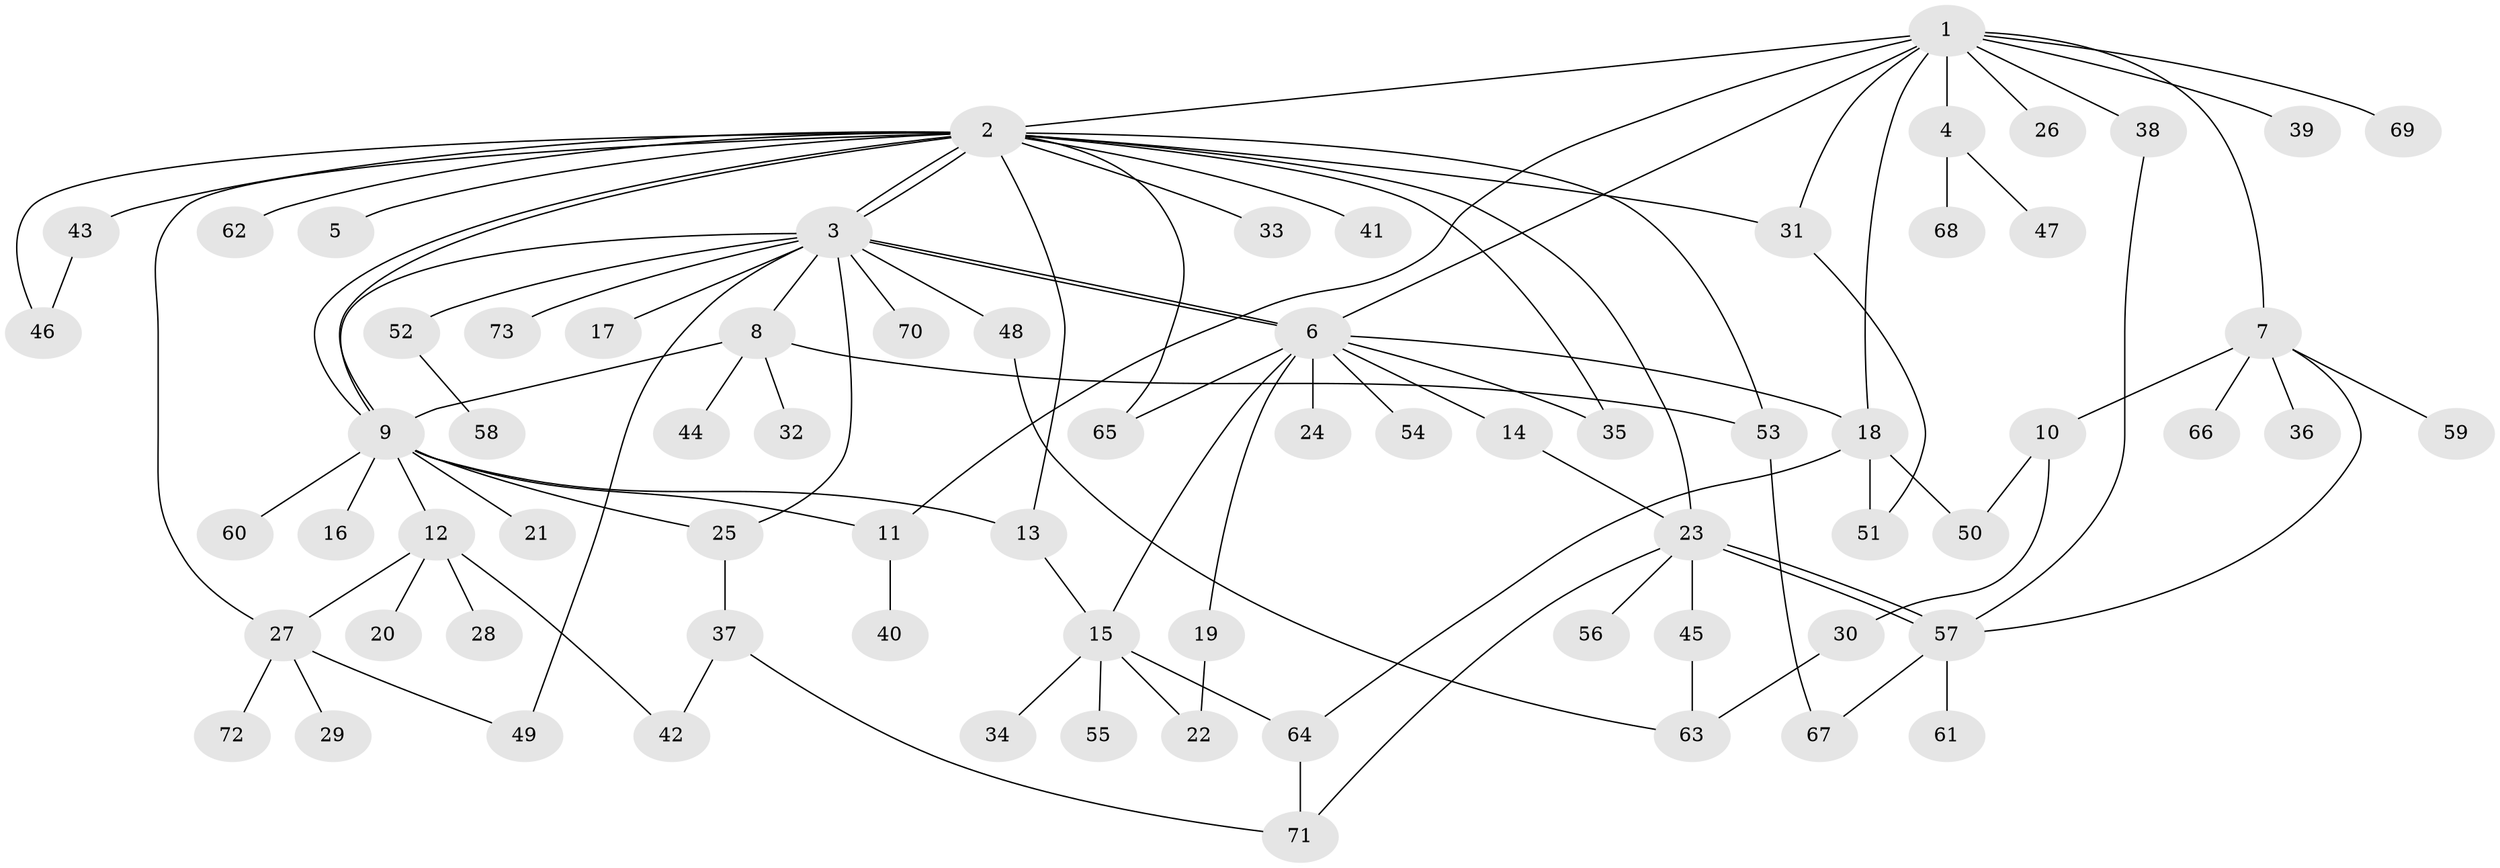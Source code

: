// Generated by graph-tools (version 1.1) at 2025/14/03/09/25 04:14:42]
// undirected, 73 vertices, 104 edges
graph export_dot {
graph [start="1"]
  node [color=gray90,style=filled];
  1;
  2;
  3;
  4;
  5;
  6;
  7;
  8;
  9;
  10;
  11;
  12;
  13;
  14;
  15;
  16;
  17;
  18;
  19;
  20;
  21;
  22;
  23;
  24;
  25;
  26;
  27;
  28;
  29;
  30;
  31;
  32;
  33;
  34;
  35;
  36;
  37;
  38;
  39;
  40;
  41;
  42;
  43;
  44;
  45;
  46;
  47;
  48;
  49;
  50;
  51;
  52;
  53;
  54;
  55;
  56;
  57;
  58;
  59;
  60;
  61;
  62;
  63;
  64;
  65;
  66;
  67;
  68;
  69;
  70;
  71;
  72;
  73;
  1 -- 2;
  1 -- 4;
  1 -- 6;
  1 -- 7;
  1 -- 11;
  1 -- 18;
  1 -- 26;
  1 -- 31;
  1 -- 38;
  1 -- 39;
  1 -- 69;
  2 -- 3;
  2 -- 3;
  2 -- 5;
  2 -- 9;
  2 -- 9;
  2 -- 13;
  2 -- 23;
  2 -- 27;
  2 -- 31;
  2 -- 33;
  2 -- 35;
  2 -- 41;
  2 -- 43;
  2 -- 46;
  2 -- 53;
  2 -- 62;
  2 -- 65;
  3 -- 6;
  3 -- 6;
  3 -- 8;
  3 -- 9;
  3 -- 17;
  3 -- 25;
  3 -- 48;
  3 -- 49;
  3 -- 52;
  3 -- 70;
  3 -- 73;
  4 -- 47;
  4 -- 68;
  6 -- 14;
  6 -- 15;
  6 -- 18;
  6 -- 19;
  6 -- 24;
  6 -- 35;
  6 -- 54;
  6 -- 65;
  7 -- 10;
  7 -- 36;
  7 -- 57;
  7 -- 59;
  7 -- 66;
  8 -- 9;
  8 -- 32;
  8 -- 44;
  8 -- 53;
  9 -- 11;
  9 -- 12;
  9 -- 13;
  9 -- 16;
  9 -- 21;
  9 -- 25;
  9 -- 60;
  10 -- 30;
  10 -- 50;
  11 -- 40;
  12 -- 20;
  12 -- 27;
  12 -- 28;
  12 -- 42;
  13 -- 15;
  14 -- 23;
  15 -- 22;
  15 -- 34;
  15 -- 55;
  15 -- 64;
  18 -- 50;
  18 -- 51;
  18 -- 64;
  19 -- 22;
  23 -- 45;
  23 -- 56;
  23 -- 57;
  23 -- 57;
  23 -- 71;
  25 -- 37;
  27 -- 29;
  27 -- 49;
  27 -- 72;
  30 -- 63;
  31 -- 51;
  37 -- 42;
  37 -- 71;
  38 -- 57;
  43 -- 46;
  45 -- 63;
  48 -- 63;
  52 -- 58;
  53 -- 67;
  57 -- 61;
  57 -- 67;
  64 -- 71;
}
